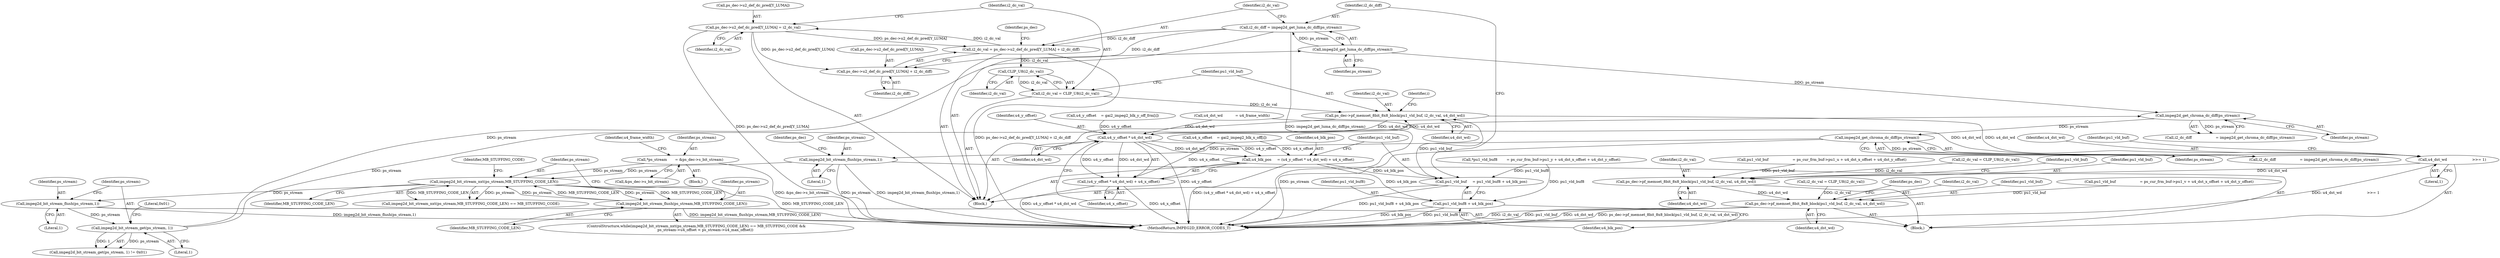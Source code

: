 digraph "0_Android_ffab15eb80630dc799eb410855c93525b75233c3_1@array" {
"1000277" [label="(Call,ps_dec->u2_def_dc_pred[Y_LUMA] = i2_dc_val)"];
"1000268" [label="(Call,i2_dc_val = ps_dec->u2_def_dc_pred[Y_LUMA] + i2_dc_diff)"];
"1000277" [label="(Call,ps_dec->u2_def_dc_pred[Y_LUMA] = i2_dc_val)"];
"1000264" [label="(Call,i2_dc_diff = impeg2d_get_luma_dc_diff(ps_stream))"];
"1000266" [label="(Call,impeg2d_get_luma_dc_diff(ps_stream))"];
"1000227" [label="(Call,impeg2d_bit_stream_get(ps_stream, 1))"];
"1000222" [label="(Call,impeg2d_bit_stream_flush(ps_stream,1))"];
"1000208" [label="(Call,impeg2d_bit_stream_nxt(ps_stream,MB_STUFFING_CODE_LEN))"];
"1000125" [label="(Call,*ps_stream       = &ps_dec->s_bit_stream)"];
"1000417" [label="(Call,impeg2d_bit_stream_flush(ps_stream,1))"];
"1000349" [label="(Call,impeg2d_get_chroma_dc_diff(ps_stream))"];
"1000312" [label="(Call,impeg2d_get_chroma_dc_diff(ps_stream))"];
"1000219" [label="(Call,impeg2d_bit_stream_flush(ps_stream,MB_STUFFING_CODE_LEN))"];
"1000270" [label="(Call,ps_dec->u2_def_dc_pred[Y_LUMA] + i2_dc_diff)"];
"1000286" [label="(Call,CLIP_U8(i2_dc_val))"];
"1000284" [label="(Call,i2_dc_val = CLIP_U8(i2_dc_val))"];
"1000288" [label="(Call,ps_dec->pf_memset_8bit_8x8_block(pu1_vld_buf, i2_dc_val, u4_dst_wd))"];
"1000255" [label="(Call,u4_y_offset * u4_dst_wd)"];
"1000252" [label="(Call,u4_blk_pos     = (u4_y_offset * u4_dst_wd) + u4_x_offset)"];
"1000259" [label="(Call,pu1_vld_buf     = pu1_vld_buf8 + u4_blk_pos)"];
"1000261" [label="(Call,pu1_vld_buf8 + u4_blk_pos)"];
"1000254" [label="(Call,(u4_y_offset * u4_dst_wd) + u4_x_offset)"];
"1000298" [label="(Call,u4_dst_wd                      >>= 1)"];
"1000334" [label="(Call,ps_dec->pf_memset_8bit_8x8_block(pu1_vld_buf, i2_dc_val, u4_dst_wd))"];
"1000371" [label="(Call,ps_dec->pf_memset_8bit_8x8_block(pu1_vld_buf, i2_dc_val, u4_dst_wd))"];
"1000312" [label="(Call,impeg2d_get_chroma_dc_diff(ps_stream))"];
"1000438" [label="(MethodReturn,IMPEG2D_ERROR_CODES_T)"];
"1000339" [label="(Identifier,pu1_vld_buf)"];
"1000257" [label="(Identifier,u4_dst_wd)"];
"1000127" [label="(Call,&ps_dec->s_bit_stream)"];
"1000298" [label="(Call,u4_dst_wd                      >>= 1)"];
"1000313" [label="(Identifier,ps_stream)"];
"1000334" [label="(Call,ps_dec->pf_memset_8bit_8x8_block(pu1_vld_buf, i2_dc_val, u4_dst_wd))"];
"1000252" [label="(Call,u4_blk_pos     = (u4_y_offset * u4_dst_wd) + u4_x_offset)"];
"1000262" [label="(Identifier,pu1_vld_buf8)"];
"1000126" [label="(Identifier,ps_stream)"];
"1000192" [label="(Call,*pu1_vld_buf8        = ps_cur_frm_buf->pu1_y + u4_dst_x_offset + u4_dst_y_offset)"];
"1000417" [label="(Call,impeg2d_bit_stream_flush(ps_stream,1))"];
"1000367" [label="(Call,i2_dc_val = CLIP_U8(i2_dc_val))"];
"1000280" [label="(Identifier,ps_dec)"];
"1000263" [label="(Identifier,u4_blk_pos)"];
"1000224" [label="(Literal,1)"];
"1000349" [label="(Call,impeg2d_get_chroma_dc_diff(ps_stream))"];
"1000271" [label="(Call,ps_dec->u2_def_dc_pred[Y_LUMA])"];
"1000269" [label="(Identifier,i2_dc_val)"];
"1000276" [label="(Identifier,i2_dc_diff)"];
"1000268" [label="(Call,i2_dc_val = ps_dec->u2_def_dc_pred[Y_LUMA] + i2_dc_diff)"];
"1000377" [label="(Identifier,ps_dec)"];
"1000284" [label="(Call,i2_dc_val = CLIP_U8(i2_dc_val))"];
"1000335" [label="(Identifier,pu1_vld_buf)"];
"1000223" [label="(Identifier,ps_stream)"];
"1000255" [label="(Call,u4_y_offset * u4_dst_wd)"];
"1000300" [label="(Literal,1)"];
"1000291" [label="(Identifier,u4_dst_wd)"];
"1000207" [label="(Call,impeg2d_bit_stream_nxt(ps_stream,MB_STUFFING_CODE_LEN) == MB_STUFFING_CODE)"];
"1000373" [label="(Identifier,i2_dc_val)"];
"1000277" [label="(Call,ps_dec->u2_def_dc_pred[Y_LUMA] = i2_dc_val)"];
"1000260" [label="(Identifier,pu1_vld_buf)"];
"1000287" [label="(Identifier,i2_dc_val)"];
"1000125" [label="(Call,*ps_stream       = &ps_dec->s_bit_stream)"];
"1000166" [label="(Block,)"];
"1000221" [label="(Identifier,MB_STUFFING_CODE_LEN)"];
"1000135" [label="(Identifier,u4_frame_width)"];
"1000336" [label="(Identifier,i2_dc_val)"];
"1000230" [label="(Literal,0x01)"];
"1000310" [label="(Call,i2_dc_diff                     = impeg2d_get_chroma_dc_diff(ps_stream))"];
"1000220" [label="(Identifier,ps_stream)"];
"1000115" [label="(Block,)"];
"1000289" [label="(Identifier,pu1_vld_buf)"];
"1000371" [label="(Call,ps_dec->pf_memset_8bit_8x8_block(pu1_vld_buf, i2_dc_val, u4_dst_wd))"];
"1000299" [label="(Identifier,u4_dst_wd)"];
"1000302" [label="(Identifier,pu1_vld_buf)"];
"1000226" [label="(Call,impeg2d_bit_stream_get(ps_stream, 1) != 0x01)"];
"1000290" [label="(Identifier,i2_dc_val)"];
"1000286" [label="(Call,CLIP_U8(i2_dc_val))"];
"1000267" [label="(Identifier,ps_stream)"];
"1000423" [label="(Identifier,ps_dec)"];
"1000372" [label="(Identifier,pu1_vld_buf)"];
"1000270" [label="(Call,ps_dec->u2_def_dc_pred[Y_LUMA] + i2_dc_diff)"];
"1000418" [label="(Identifier,ps_stream)"];
"1000210" [label="(Identifier,MB_STUFFING_CODE_LEN)"];
"1000219" [label="(Call,impeg2d_bit_stream_flush(ps_stream,MB_STUFFING_CODE_LEN))"];
"1000202" [label="(Call,u4_dst_wd           = u4_frame_width)"];
"1000374" [label="(Identifier,u4_dst_wd)"];
"1000347" [label="(Call,i2_dc_diff                     = impeg2d_get_chroma_dc_diff(ps_stream))"];
"1000285" [label="(Identifier,i2_dc_val)"];
"1000229" [label="(Literal,1)"];
"1000222" [label="(Call,impeg2d_bit_stream_flush(ps_stream,1))"];
"1000301" [label="(Call,pu1_vld_buf                     = ps_cur_frm_buf->pu1_u + u4_dst_x_offset + u4_dst_y_offset)"];
"1000256" [label="(Identifier,u4_y_offset)"];
"1000208" [label="(Call,impeg2d_bit_stream_nxt(ps_stream,MB_STUFFING_CODE_LEN))"];
"1000254" [label="(Call,(u4_y_offset * u4_dst_wd) + u4_x_offset)"];
"1000350" [label="(Identifier,ps_stream)"];
"1000211" [label="(Identifier,MB_STUFFING_CODE)"];
"1000209" [label="(Identifier,ps_stream)"];
"1000259" [label="(Call,pu1_vld_buf     = pu1_vld_buf8 + u4_blk_pos)"];
"1000330" [label="(Call,i2_dc_val = CLIP_U8(i2_dc_val))"];
"1000419" [label="(Literal,1)"];
"1000283" [label="(Identifier,i2_dc_val)"];
"1000264" [label="(Call,i2_dc_diff = impeg2d_get_luma_dc_diff(ps_stream))"];
"1000205" [label="(ControlStructure,while(impeg2d_bit_stream_nxt(ps_stream,MB_STUFFING_CODE_LEN) == MB_STUFFING_CODE &&\n                ps_stream->u4_offset < ps_stream->u4_max_offset))"];
"1000258" [label="(Identifier,u4_x_offset)"];
"1000278" [label="(Call,ps_dec->u2_def_dc_pred[Y_LUMA])"];
"1000240" [label="(Identifier,i)"];
"1000242" [label="(Call,u4_x_offset    = gai2_impeg2_blk_x_off[i])"];
"1000338" [label="(Call,pu1_vld_buf                     = ps_cur_frm_buf->pu1_v + u4_dst_x_offset + u4_dst_y_offset)"];
"1000265" [label="(Identifier,i2_dc_diff)"];
"1000241" [label="(Block,)"];
"1000227" [label="(Call,impeg2d_bit_stream_get(ps_stream, 1))"];
"1000337" [label="(Identifier,u4_dst_wd)"];
"1000228" [label="(Identifier,ps_stream)"];
"1000288" [label="(Call,ps_dec->pf_memset_8bit_8x8_block(pu1_vld_buf, i2_dc_val, u4_dst_wd))"];
"1000253" [label="(Identifier,u4_blk_pos)"];
"1000261" [label="(Call,pu1_vld_buf8 + u4_blk_pos)"];
"1000266" [label="(Call,impeg2d_get_luma_dc_diff(ps_stream))"];
"1000247" [label="(Call,u4_y_offset    = gai2_impeg2_blk_y_off_frm[i])"];
"1000277" -> "1000241"  [label="AST: "];
"1000277" -> "1000283"  [label="CFG: "];
"1000278" -> "1000277"  [label="AST: "];
"1000283" -> "1000277"  [label="AST: "];
"1000285" -> "1000277"  [label="CFG: "];
"1000277" -> "1000438"  [label="DDG: ps_dec->u2_def_dc_pred[Y_LUMA]"];
"1000277" -> "1000268"  [label="DDG: ps_dec->u2_def_dc_pred[Y_LUMA]"];
"1000277" -> "1000270"  [label="DDG: ps_dec->u2_def_dc_pred[Y_LUMA]"];
"1000268" -> "1000277"  [label="DDG: i2_dc_val"];
"1000268" -> "1000241"  [label="AST: "];
"1000268" -> "1000270"  [label="CFG: "];
"1000269" -> "1000268"  [label="AST: "];
"1000270" -> "1000268"  [label="AST: "];
"1000280" -> "1000268"  [label="CFG: "];
"1000268" -> "1000438"  [label="DDG: ps_dec->u2_def_dc_pred[Y_LUMA] + i2_dc_diff"];
"1000264" -> "1000268"  [label="DDG: i2_dc_diff"];
"1000268" -> "1000286"  [label="DDG: i2_dc_val"];
"1000264" -> "1000241"  [label="AST: "];
"1000264" -> "1000266"  [label="CFG: "];
"1000265" -> "1000264"  [label="AST: "];
"1000266" -> "1000264"  [label="AST: "];
"1000269" -> "1000264"  [label="CFG: "];
"1000264" -> "1000438"  [label="DDG: impeg2d_get_luma_dc_diff(ps_stream)"];
"1000266" -> "1000264"  [label="DDG: ps_stream"];
"1000264" -> "1000270"  [label="DDG: i2_dc_diff"];
"1000266" -> "1000267"  [label="CFG: "];
"1000267" -> "1000266"  [label="AST: "];
"1000227" -> "1000266"  [label="DDG: ps_stream"];
"1000266" -> "1000312"  [label="DDG: ps_stream"];
"1000227" -> "1000226"  [label="AST: "];
"1000227" -> "1000229"  [label="CFG: "];
"1000228" -> "1000227"  [label="AST: "];
"1000229" -> "1000227"  [label="AST: "];
"1000230" -> "1000227"  [label="CFG: "];
"1000227" -> "1000226"  [label="DDG: ps_stream"];
"1000227" -> "1000226"  [label="DDG: 1"];
"1000222" -> "1000227"  [label="DDG: ps_stream"];
"1000227" -> "1000312"  [label="DDG: ps_stream"];
"1000222" -> "1000166"  [label="AST: "];
"1000222" -> "1000224"  [label="CFG: "];
"1000223" -> "1000222"  [label="AST: "];
"1000224" -> "1000222"  [label="AST: "];
"1000228" -> "1000222"  [label="CFG: "];
"1000222" -> "1000438"  [label="DDG: impeg2d_bit_stream_flush(ps_stream,1)"];
"1000208" -> "1000222"  [label="DDG: ps_stream"];
"1000208" -> "1000207"  [label="AST: "];
"1000208" -> "1000210"  [label="CFG: "];
"1000209" -> "1000208"  [label="AST: "];
"1000210" -> "1000208"  [label="AST: "];
"1000211" -> "1000208"  [label="CFG: "];
"1000208" -> "1000438"  [label="DDG: MB_STUFFING_CODE_LEN"];
"1000208" -> "1000207"  [label="DDG: ps_stream"];
"1000208" -> "1000207"  [label="DDG: MB_STUFFING_CODE_LEN"];
"1000125" -> "1000208"  [label="DDG: ps_stream"];
"1000417" -> "1000208"  [label="DDG: ps_stream"];
"1000219" -> "1000208"  [label="DDG: ps_stream"];
"1000219" -> "1000208"  [label="DDG: MB_STUFFING_CODE_LEN"];
"1000208" -> "1000219"  [label="DDG: ps_stream"];
"1000208" -> "1000219"  [label="DDG: MB_STUFFING_CODE_LEN"];
"1000125" -> "1000115"  [label="AST: "];
"1000125" -> "1000127"  [label="CFG: "];
"1000126" -> "1000125"  [label="AST: "];
"1000127" -> "1000125"  [label="AST: "];
"1000135" -> "1000125"  [label="CFG: "];
"1000125" -> "1000438"  [label="DDG: &ps_dec->s_bit_stream"];
"1000417" -> "1000166"  [label="AST: "];
"1000417" -> "1000419"  [label="CFG: "];
"1000418" -> "1000417"  [label="AST: "];
"1000419" -> "1000417"  [label="AST: "];
"1000423" -> "1000417"  [label="CFG: "];
"1000417" -> "1000438"  [label="DDG: ps_stream"];
"1000417" -> "1000438"  [label="DDG: impeg2d_bit_stream_flush(ps_stream,1)"];
"1000349" -> "1000417"  [label="DDG: ps_stream"];
"1000349" -> "1000347"  [label="AST: "];
"1000349" -> "1000350"  [label="CFG: "];
"1000350" -> "1000349"  [label="AST: "];
"1000347" -> "1000349"  [label="CFG: "];
"1000349" -> "1000438"  [label="DDG: ps_stream"];
"1000349" -> "1000347"  [label="DDG: ps_stream"];
"1000312" -> "1000349"  [label="DDG: ps_stream"];
"1000312" -> "1000310"  [label="AST: "];
"1000312" -> "1000313"  [label="CFG: "];
"1000313" -> "1000312"  [label="AST: "];
"1000310" -> "1000312"  [label="CFG: "];
"1000312" -> "1000310"  [label="DDG: ps_stream"];
"1000219" -> "1000205"  [label="AST: "];
"1000219" -> "1000221"  [label="CFG: "];
"1000220" -> "1000219"  [label="AST: "];
"1000221" -> "1000219"  [label="AST: "];
"1000209" -> "1000219"  [label="CFG: "];
"1000219" -> "1000438"  [label="DDG: impeg2d_bit_stream_flush(ps_stream,MB_STUFFING_CODE_LEN)"];
"1000270" -> "1000276"  [label="CFG: "];
"1000271" -> "1000270"  [label="AST: "];
"1000276" -> "1000270"  [label="AST: "];
"1000286" -> "1000284"  [label="AST: "];
"1000286" -> "1000287"  [label="CFG: "];
"1000287" -> "1000286"  [label="AST: "];
"1000284" -> "1000286"  [label="CFG: "];
"1000286" -> "1000284"  [label="DDG: i2_dc_val"];
"1000284" -> "1000241"  [label="AST: "];
"1000285" -> "1000284"  [label="AST: "];
"1000289" -> "1000284"  [label="CFG: "];
"1000284" -> "1000288"  [label="DDG: i2_dc_val"];
"1000288" -> "1000241"  [label="AST: "];
"1000288" -> "1000291"  [label="CFG: "];
"1000289" -> "1000288"  [label="AST: "];
"1000290" -> "1000288"  [label="AST: "];
"1000291" -> "1000288"  [label="AST: "];
"1000240" -> "1000288"  [label="CFG: "];
"1000288" -> "1000255"  [label="DDG: u4_dst_wd"];
"1000259" -> "1000288"  [label="DDG: pu1_vld_buf"];
"1000255" -> "1000288"  [label="DDG: u4_dst_wd"];
"1000288" -> "1000298"  [label="DDG: u4_dst_wd"];
"1000255" -> "1000254"  [label="AST: "];
"1000255" -> "1000257"  [label="CFG: "];
"1000256" -> "1000255"  [label="AST: "];
"1000257" -> "1000255"  [label="AST: "];
"1000258" -> "1000255"  [label="CFG: "];
"1000255" -> "1000438"  [label="DDG: u4_y_offset"];
"1000255" -> "1000252"  [label="DDG: u4_y_offset"];
"1000255" -> "1000252"  [label="DDG: u4_dst_wd"];
"1000255" -> "1000254"  [label="DDG: u4_y_offset"];
"1000255" -> "1000254"  [label="DDG: u4_dst_wd"];
"1000247" -> "1000255"  [label="DDG: u4_y_offset"];
"1000202" -> "1000255"  [label="DDG: u4_dst_wd"];
"1000252" -> "1000241"  [label="AST: "];
"1000252" -> "1000254"  [label="CFG: "];
"1000253" -> "1000252"  [label="AST: "];
"1000254" -> "1000252"  [label="AST: "];
"1000260" -> "1000252"  [label="CFG: "];
"1000252" -> "1000438"  [label="DDG: (u4_y_offset * u4_dst_wd) + u4_x_offset"];
"1000242" -> "1000252"  [label="DDG: u4_x_offset"];
"1000252" -> "1000259"  [label="DDG: u4_blk_pos"];
"1000252" -> "1000261"  [label="DDG: u4_blk_pos"];
"1000259" -> "1000241"  [label="AST: "];
"1000259" -> "1000261"  [label="CFG: "];
"1000260" -> "1000259"  [label="AST: "];
"1000261" -> "1000259"  [label="AST: "];
"1000265" -> "1000259"  [label="CFG: "];
"1000259" -> "1000438"  [label="DDG: pu1_vld_buf8 + u4_blk_pos"];
"1000192" -> "1000259"  [label="DDG: pu1_vld_buf8"];
"1000261" -> "1000263"  [label="CFG: "];
"1000262" -> "1000261"  [label="AST: "];
"1000263" -> "1000261"  [label="AST: "];
"1000261" -> "1000438"  [label="DDG: u4_blk_pos"];
"1000261" -> "1000438"  [label="DDG: pu1_vld_buf8"];
"1000192" -> "1000261"  [label="DDG: pu1_vld_buf8"];
"1000254" -> "1000258"  [label="CFG: "];
"1000258" -> "1000254"  [label="AST: "];
"1000254" -> "1000438"  [label="DDG: u4_y_offset * u4_dst_wd"];
"1000254" -> "1000438"  [label="DDG: u4_x_offset"];
"1000242" -> "1000254"  [label="DDG: u4_x_offset"];
"1000298" -> "1000166"  [label="AST: "];
"1000298" -> "1000300"  [label="CFG: "];
"1000299" -> "1000298"  [label="AST: "];
"1000300" -> "1000298"  [label="AST: "];
"1000302" -> "1000298"  [label="CFG: "];
"1000298" -> "1000438"  [label="DDG: u4_dst_wd                      >>= 1"];
"1000202" -> "1000298"  [label="DDG: u4_dst_wd"];
"1000298" -> "1000334"  [label="DDG: u4_dst_wd"];
"1000334" -> "1000166"  [label="AST: "];
"1000334" -> "1000337"  [label="CFG: "];
"1000335" -> "1000334"  [label="AST: "];
"1000336" -> "1000334"  [label="AST: "];
"1000337" -> "1000334"  [label="AST: "];
"1000339" -> "1000334"  [label="CFG: "];
"1000301" -> "1000334"  [label="DDG: pu1_vld_buf"];
"1000330" -> "1000334"  [label="DDG: i2_dc_val"];
"1000334" -> "1000371"  [label="DDG: u4_dst_wd"];
"1000371" -> "1000166"  [label="AST: "];
"1000371" -> "1000374"  [label="CFG: "];
"1000372" -> "1000371"  [label="AST: "];
"1000373" -> "1000371"  [label="AST: "];
"1000374" -> "1000371"  [label="AST: "];
"1000377" -> "1000371"  [label="CFG: "];
"1000371" -> "1000438"  [label="DDG: i2_dc_val"];
"1000371" -> "1000438"  [label="DDG: pu1_vld_buf"];
"1000371" -> "1000438"  [label="DDG: u4_dst_wd"];
"1000371" -> "1000438"  [label="DDG: ps_dec->pf_memset_8bit_8x8_block(pu1_vld_buf, i2_dc_val, u4_dst_wd)"];
"1000338" -> "1000371"  [label="DDG: pu1_vld_buf"];
"1000367" -> "1000371"  [label="DDG: i2_dc_val"];
}
